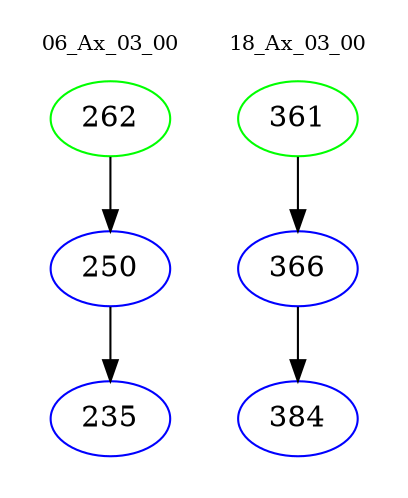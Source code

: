 digraph{
subgraph cluster_0 {
color = white
label = "06_Ax_03_00";
fontsize=10;
T0_262 [label="262", color="green"]
T0_262 -> T0_250 [color="black"]
T0_250 [label="250", color="blue"]
T0_250 -> T0_235 [color="black"]
T0_235 [label="235", color="blue"]
}
subgraph cluster_1 {
color = white
label = "18_Ax_03_00";
fontsize=10;
T1_361 [label="361", color="green"]
T1_361 -> T1_366 [color="black"]
T1_366 [label="366", color="blue"]
T1_366 -> T1_384 [color="black"]
T1_384 [label="384", color="blue"]
}
}
